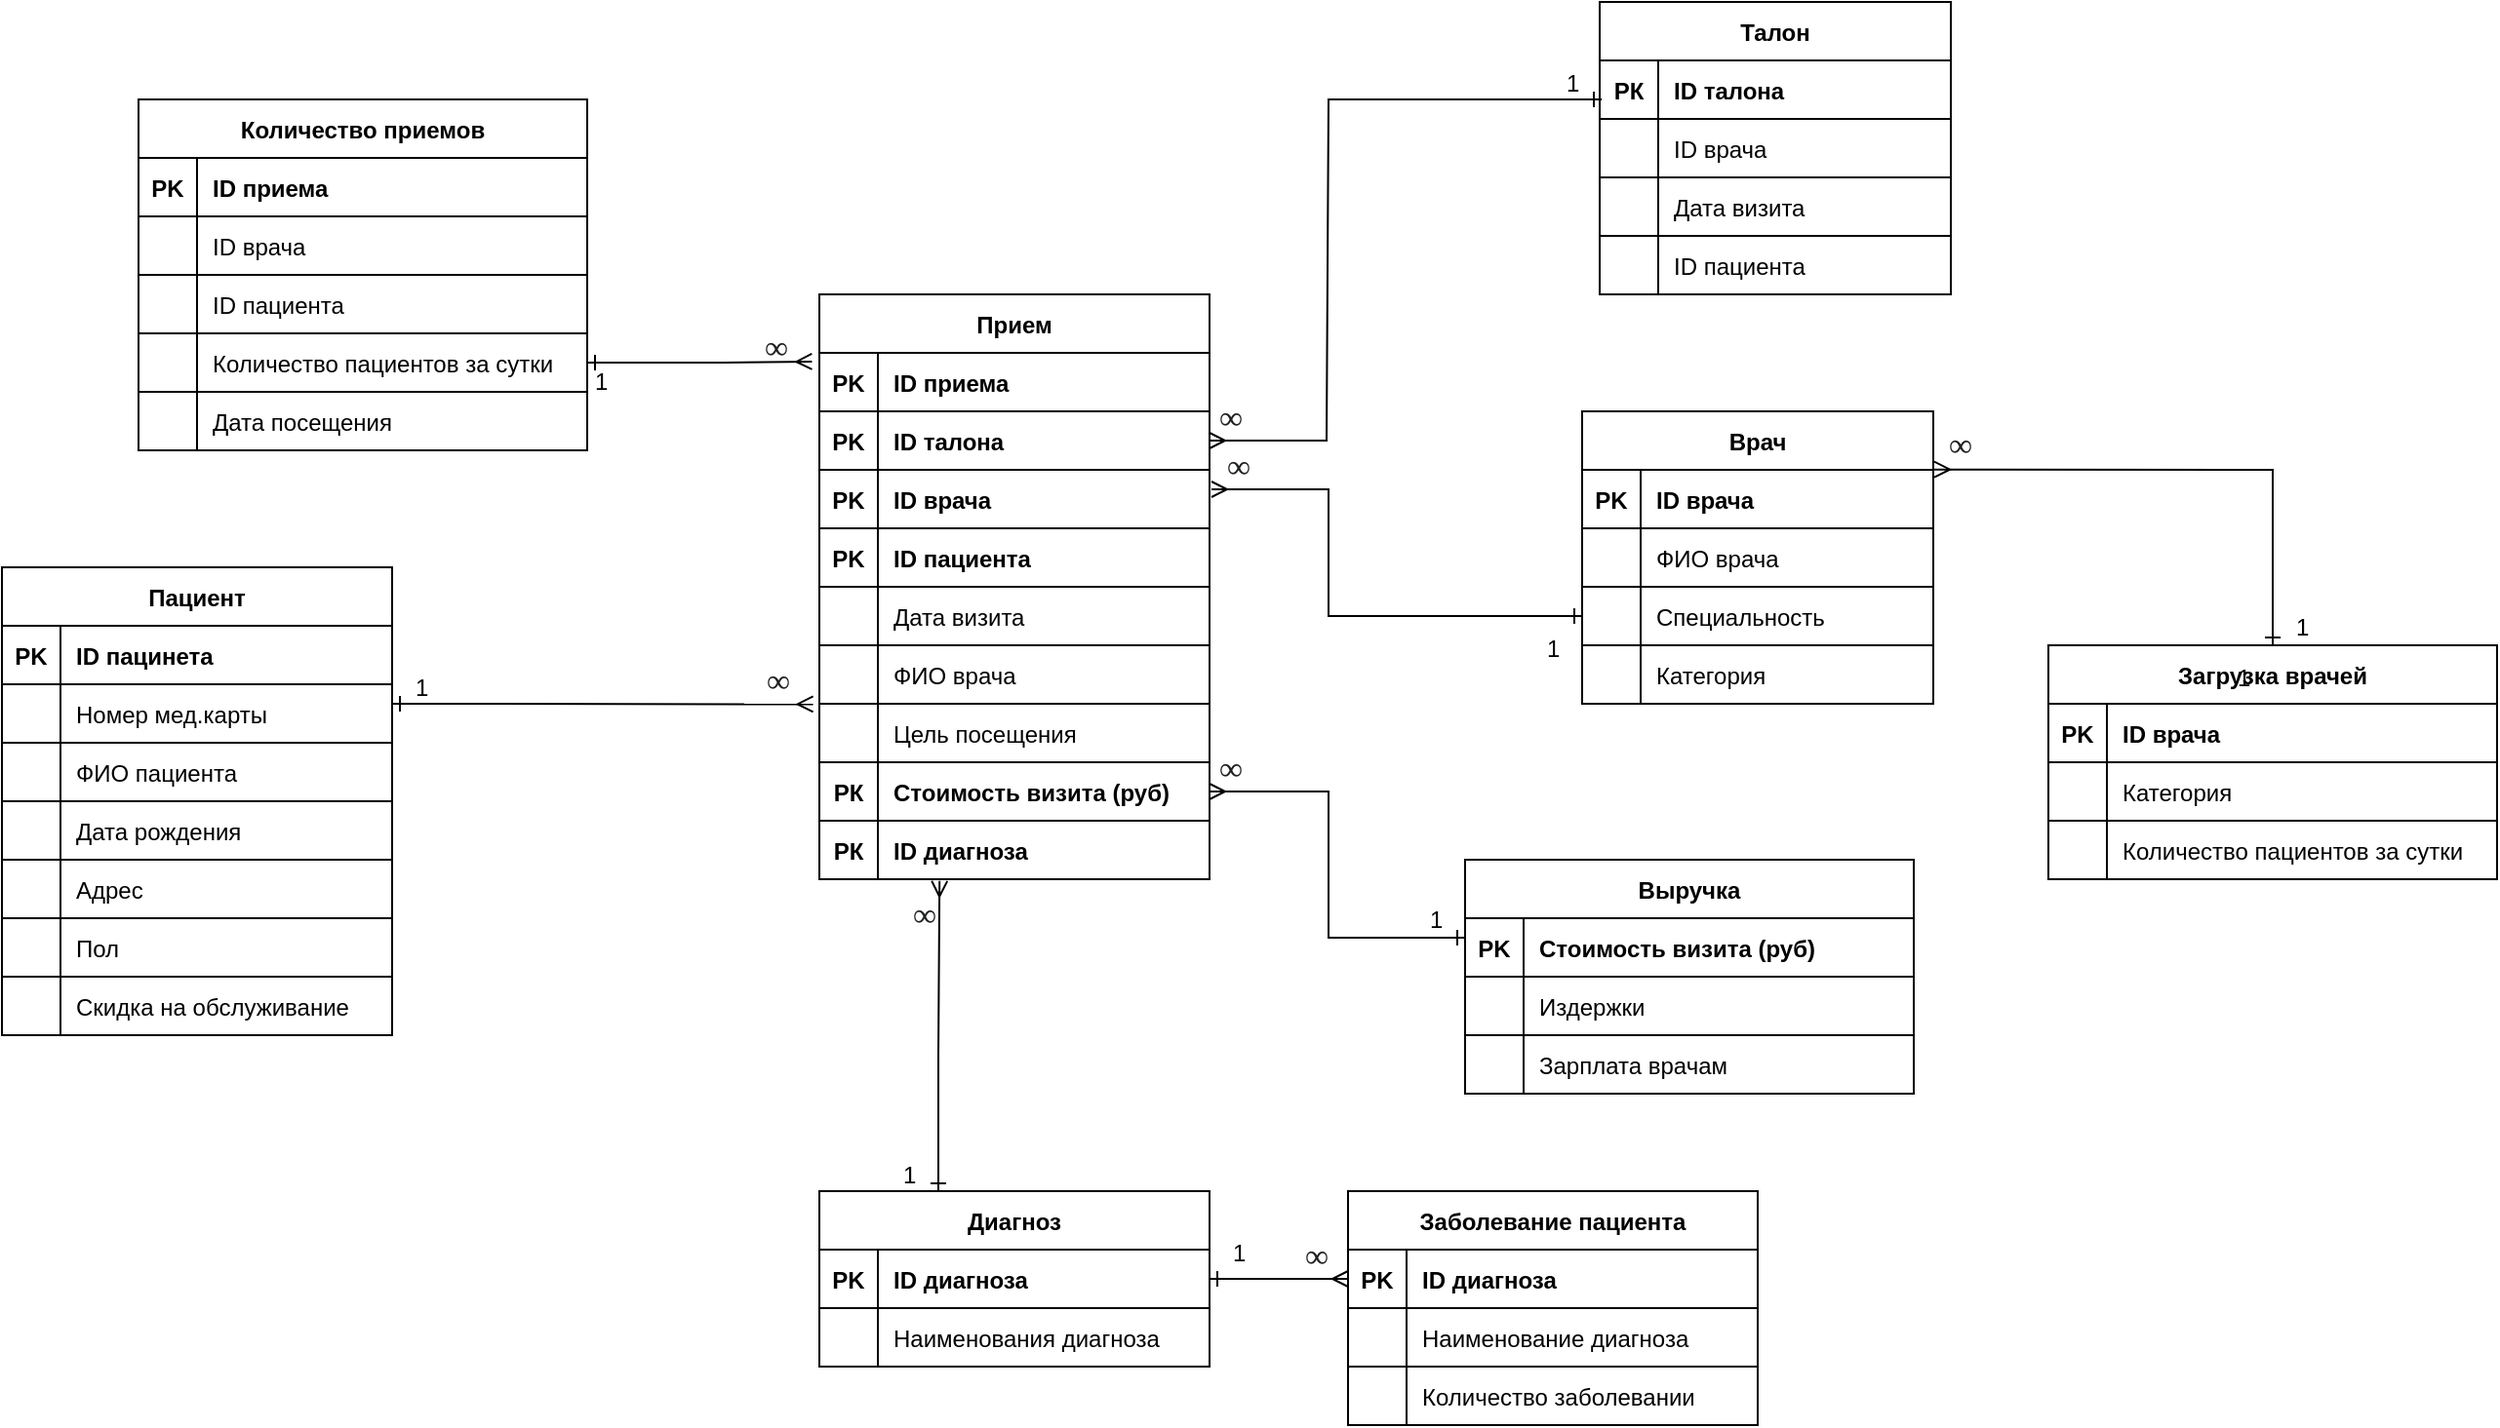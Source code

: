<mxfile version="20.5.1" type="device"><diagram id="IHsmpp2XcqFMfmCPaJqF" name="Страница 1"><mxGraphModel dx="1718" dy="986" grid="1" gridSize="10" guides="1" tooltips="1" connect="1" arrows="1" fold="1" page="1" pageScale="1" pageWidth="1169" pageHeight="827" math="0" shadow="0"><root><mxCell id="0"/><mxCell id="1" parent="0"/><mxCell id="zRGufrGwPMua38DMXuR4-31" value="Пациент" style="shape=table;startSize=30;container=1;collapsible=1;childLayout=tableLayout;fixedRows=1;rowLines=0;fontStyle=1;align=center;resizeLast=1;" parent="1" vertex="1"><mxGeometry x="120" y="330" width="200" height="240" as="geometry"/></mxCell><mxCell id="zRGufrGwPMua38DMXuR4-32" value="" style="shape=tableRow;horizontal=0;startSize=0;swimlaneHead=0;swimlaneBody=0;fillColor=none;collapsible=0;dropTarget=0;points=[[0,0.5],[1,0.5]];portConstraint=eastwest;top=0;left=0;right=0;bottom=1;" parent="zRGufrGwPMua38DMXuR4-31" vertex="1"><mxGeometry y="30" width="200" height="30" as="geometry"/></mxCell><mxCell id="zRGufrGwPMua38DMXuR4-33" value="PK" style="shape=partialRectangle;connectable=0;fillColor=none;top=0;left=0;bottom=0;right=0;fontStyle=1;overflow=hidden;" parent="zRGufrGwPMua38DMXuR4-32" vertex="1"><mxGeometry width="30" height="30" as="geometry"><mxRectangle width="30" height="30" as="alternateBounds"/></mxGeometry></mxCell><mxCell id="zRGufrGwPMua38DMXuR4-34" value="ID пацинета" style="shape=partialRectangle;connectable=0;fillColor=none;top=0;left=0;bottom=0;right=0;align=left;spacingLeft=6;fontStyle=1;overflow=hidden;" parent="zRGufrGwPMua38DMXuR4-32" vertex="1"><mxGeometry x="30" width="170" height="30" as="geometry"><mxRectangle width="170" height="30" as="alternateBounds"/></mxGeometry></mxCell><mxCell id="zRGufrGwPMua38DMXuR4-35" value="" style="shape=tableRow;horizontal=0;startSize=0;swimlaneHead=0;swimlaneBody=0;fillColor=none;collapsible=0;dropTarget=0;points=[[0,0.5],[1,0.5]];portConstraint=eastwest;top=0;left=0;right=0;bottom=1;" parent="zRGufrGwPMua38DMXuR4-31" vertex="1"><mxGeometry y="60" width="200" height="30" as="geometry"/></mxCell><mxCell id="zRGufrGwPMua38DMXuR4-36" value="" style="shape=partialRectangle;connectable=0;fillColor=none;top=0;left=0;bottom=0;right=0;fontStyle=1;overflow=hidden;" parent="zRGufrGwPMua38DMXuR4-35" vertex="1"><mxGeometry width="30" height="30" as="geometry"><mxRectangle width="30" height="30" as="alternateBounds"/></mxGeometry></mxCell><mxCell id="zRGufrGwPMua38DMXuR4-37" value="Номер мед.карты" style="shape=partialRectangle;connectable=0;fillColor=none;top=0;left=0;bottom=0;right=0;align=left;spacingLeft=6;fontStyle=0;overflow=hidden;" parent="zRGufrGwPMua38DMXuR4-35" vertex="1"><mxGeometry x="30" width="170" height="30" as="geometry"><mxRectangle width="170" height="30" as="alternateBounds"/></mxGeometry></mxCell><mxCell id="zRGufrGwPMua38DMXuR4-38" value="" style="shape=tableRow;horizontal=0;startSize=0;swimlaneHead=0;swimlaneBody=0;fillColor=none;collapsible=0;dropTarget=0;points=[[0,0.5],[1,0.5]];portConstraint=eastwest;top=0;left=0;right=0;bottom=1;" parent="zRGufrGwPMua38DMXuR4-31" vertex="1"><mxGeometry y="90" width="200" height="30" as="geometry"/></mxCell><mxCell id="zRGufrGwPMua38DMXuR4-39" value="" style="shape=partialRectangle;connectable=0;fillColor=none;top=0;left=0;bottom=0;right=0;fontStyle=1;overflow=hidden;" parent="zRGufrGwPMua38DMXuR4-38" vertex="1"><mxGeometry width="30" height="30" as="geometry"><mxRectangle width="30" height="30" as="alternateBounds"/></mxGeometry></mxCell><mxCell id="zRGufrGwPMua38DMXuR4-40" value="ФИО пациента" style="shape=partialRectangle;connectable=0;fillColor=none;top=0;left=0;bottom=0;right=0;align=left;spacingLeft=6;fontStyle=0;overflow=hidden;" parent="zRGufrGwPMua38DMXuR4-38" vertex="1"><mxGeometry x="30" width="170" height="30" as="geometry"><mxRectangle width="170" height="30" as="alternateBounds"/></mxGeometry></mxCell><mxCell id="zRGufrGwPMua38DMXuR4-41" value="" style="shape=tableRow;horizontal=0;startSize=0;swimlaneHead=0;swimlaneBody=0;fillColor=none;collapsible=0;dropTarget=0;points=[[0,0.5],[1,0.5]];portConstraint=eastwest;top=0;left=0;right=0;bottom=1;" parent="zRGufrGwPMua38DMXuR4-31" vertex="1"><mxGeometry y="120" width="200" height="30" as="geometry"/></mxCell><mxCell id="zRGufrGwPMua38DMXuR4-42" value="" style="shape=partialRectangle;connectable=0;fillColor=none;top=0;left=0;bottom=0;right=0;fontStyle=1;overflow=hidden;" parent="zRGufrGwPMua38DMXuR4-41" vertex="1"><mxGeometry width="30" height="30" as="geometry"><mxRectangle width="30" height="30" as="alternateBounds"/></mxGeometry></mxCell><mxCell id="zRGufrGwPMua38DMXuR4-43" value="Дата рождения" style="shape=partialRectangle;connectable=0;fillColor=none;top=0;left=0;bottom=0;right=0;align=left;spacingLeft=6;fontStyle=0;overflow=hidden;" parent="zRGufrGwPMua38DMXuR4-41" vertex="1"><mxGeometry x="30" width="170" height="30" as="geometry"><mxRectangle width="170" height="30" as="alternateBounds"/></mxGeometry></mxCell><mxCell id="zRGufrGwPMua38DMXuR4-44" value="" style="shape=tableRow;horizontal=0;startSize=0;swimlaneHead=0;swimlaneBody=0;fillColor=none;collapsible=0;dropTarget=0;points=[[0,0.5],[1,0.5]];portConstraint=eastwest;top=0;left=0;right=0;bottom=1;" parent="zRGufrGwPMua38DMXuR4-31" vertex="1"><mxGeometry y="150" width="200" height="30" as="geometry"/></mxCell><mxCell id="zRGufrGwPMua38DMXuR4-45" value="" style="shape=partialRectangle;connectable=0;fillColor=none;top=0;left=0;bottom=0;right=0;fontStyle=1;overflow=hidden;" parent="zRGufrGwPMua38DMXuR4-44" vertex="1"><mxGeometry width="30" height="30" as="geometry"><mxRectangle width="30" height="30" as="alternateBounds"/></mxGeometry></mxCell><mxCell id="zRGufrGwPMua38DMXuR4-46" value="Адрес" style="shape=partialRectangle;connectable=0;fillColor=none;top=0;left=0;bottom=0;right=0;align=left;spacingLeft=6;fontStyle=0;overflow=hidden;" parent="zRGufrGwPMua38DMXuR4-44" vertex="1"><mxGeometry x="30" width="170" height="30" as="geometry"><mxRectangle width="170" height="30" as="alternateBounds"/></mxGeometry></mxCell><mxCell id="zRGufrGwPMua38DMXuR4-47" value="" style="shape=tableRow;horizontal=0;startSize=0;swimlaneHead=0;swimlaneBody=0;fillColor=none;collapsible=0;dropTarget=0;points=[[0,0.5],[1,0.5]];portConstraint=eastwest;top=0;left=0;right=0;bottom=1;" parent="zRGufrGwPMua38DMXuR4-31" vertex="1"><mxGeometry y="180" width="200" height="30" as="geometry"/></mxCell><mxCell id="zRGufrGwPMua38DMXuR4-48" value="" style="shape=partialRectangle;connectable=0;fillColor=none;top=0;left=0;bottom=0;right=0;fontStyle=1;overflow=hidden;" parent="zRGufrGwPMua38DMXuR4-47" vertex="1"><mxGeometry width="30" height="30" as="geometry"><mxRectangle width="30" height="30" as="alternateBounds"/></mxGeometry></mxCell><mxCell id="zRGufrGwPMua38DMXuR4-49" value="Пол" style="shape=partialRectangle;connectable=0;fillColor=none;top=0;left=0;bottom=0;right=0;align=left;spacingLeft=6;fontStyle=0;overflow=hidden;" parent="zRGufrGwPMua38DMXuR4-47" vertex="1"><mxGeometry x="30" width="170" height="30" as="geometry"><mxRectangle width="170" height="30" as="alternateBounds"/></mxGeometry></mxCell><mxCell id="zRGufrGwPMua38DMXuR4-50" value="" style="shape=tableRow;horizontal=0;startSize=0;swimlaneHead=0;swimlaneBody=0;fillColor=none;collapsible=0;dropTarget=0;points=[[0,0.5],[1,0.5]];portConstraint=eastwest;top=0;left=0;right=0;bottom=1;" parent="zRGufrGwPMua38DMXuR4-31" vertex="1"><mxGeometry y="210" width="200" height="30" as="geometry"/></mxCell><mxCell id="zRGufrGwPMua38DMXuR4-51" value="" style="shape=partialRectangle;connectable=0;fillColor=none;top=0;left=0;bottom=0;right=0;fontStyle=1;overflow=hidden;" parent="zRGufrGwPMua38DMXuR4-50" vertex="1"><mxGeometry width="30" height="30" as="geometry"><mxRectangle width="30" height="30" as="alternateBounds"/></mxGeometry></mxCell><mxCell id="zRGufrGwPMua38DMXuR4-52" value="Скидка на обслуживание" style="shape=partialRectangle;connectable=0;fillColor=none;top=0;left=0;bottom=0;right=0;align=left;spacingLeft=6;fontStyle=0;overflow=hidden;" parent="zRGufrGwPMua38DMXuR4-50" vertex="1"><mxGeometry x="30" width="170" height="30" as="geometry"><mxRectangle width="170" height="30" as="alternateBounds"/></mxGeometry></mxCell><mxCell id="zRGufrGwPMua38DMXuR4-53" value="Прием" style="shape=table;startSize=30;container=1;collapsible=1;childLayout=tableLayout;fixedRows=1;rowLines=0;fontStyle=1;align=center;resizeLast=1;" parent="1" vertex="1"><mxGeometry x="539" y="190" width="200" height="300" as="geometry"><mxRectangle x="1080" y="320" width="80" height="30" as="alternateBounds"/></mxGeometry></mxCell><mxCell id="zRGufrGwPMua38DMXuR4-54" value="" style="shape=tableRow;horizontal=0;startSize=0;swimlaneHead=0;swimlaneBody=0;fillColor=none;collapsible=0;dropTarget=0;points=[[0,0.5],[1,0.5]];portConstraint=eastwest;top=0;left=0;right=0;bottom=1;fontStyle=1" parent="zRGufrGwPMua38DMXuR4-53" vertex="1"><mxGeometry y="30" width="200" height="30" as="geometry"/></mxCell><mxCell id="zRGufrGwPMua38DMXuR4-55" value="PK" style="shape=partialRectangle;connectable=0;fillColor=none;top=0;left=0;bottom=0;right=0;fontStyle=1;overflow=hidden;" parent="zRGufrGwPMua38DMXuR4-54" vertex="1"><mxGeometry width="30" height="30" as="geometry"><mxRectangle width="30" height="30" as="alternateBounds"/></mxGeometry></mxCell><mxCell id="zRGufrGwPMua38DMXuR4-56" value="ID приема" style="shape=partialRectangle;connectable=0;fillColor=none;top=0;left=0;bottom=0;right=0;align=left;spacingLeft=6;fontStyle=1;overflow=hidden;" parent="zRGufrGwPMua38DMXuR4-54" vertex="1"><mxGeometry x="30" width="170" height="30" as="geometry"><mxRectangle width="170" height="30" as="alternateBounds"/></mxGeometry></mxCell><mxCell id="zRGufrGwPMua38DMXuR4-57" value="" style="shape=tableRow;horizontal=0;startSize=0;swimlaneHead=0;swimlaneBody=0;fillColor=none;collapsible=0;dropTarget=0;points=[[0,0.5],[1,0.5]];portConstraint=eastwest;top=0;left=0;right=0;bottom=1;" parent="zRGufrGwPMua38DMXuR4-53" vertex="1"><mxGeometry y="60" width="200" height="30" as="geometry"/></mxCell><mxCell id="zRGufrGwPMua38DMXuR4-58" value="PK" style="shape=partialRectangle;connectable=0;fillColor=none;top=0;left=0;bottom=0;right=0;fontStyle=1;overflow=hidden;" parent="zRGufrGwPMua38DMXuR4-57" vertex="1"><mxGeometry width="30" height="30" as="geometry"><mxRectangle width="30" height="30" as="alternateBounds"/></mxGeometry></mxCell><mxCell id="zRGufrGwPMua38DMXuR4-59" value="ID талона" style="shape=partialRectangle;connectable=0;fillColor=none;top=0;left=0;bottom=0;right=0;align=left;spacingLeft=6;fontStyle=1;overflow=hidden;" parent="zRGufrGwPMua38DMXuR4-57" vertex="1"><mxGeometry x="30" width="170" height="30" as="geometry"><mxRectangle width="170" height="30" as="alternateBounds"/></mxGeometry></mxCell><mxCell id="zRGufrGwPMua38DMXuR4-63" value="" style="shape=tableRow;horizontal=0;startSize=0;swimlaneHead=0;swimlaneBody=0;fillColor=none;collapsible=0;dropTarget=0;points=[[0,0.5],[1,0.5]];portConstraint=eastwest;top=0;left=0;right=0;bottom=1;" parent="zRGufrGwPMua38DMXuR4-53" vertex="1"><mxGeometry y="90" width="200" height="30" as="geometry"/></mxCell><mxCell id="zRGufrGwPMua38DMXuR4-64" value="PK" style="shape=partialRectangle;connectable=0;fillColor=none;top=0;left=0;bottom=0;right=0;fontStyle=1;overflow=hidden;" parent="zRGufrGwPMua38DMXuR4-63" vertex="1"><mxGeometry width="30" height="30" as="geometry"><mxRectangle width="30" height="30" as="alternateBounds"/></mxGeometry></mxCell><mxCell id="zRGufrGwPMua38DMXuR4-65" value="ID врача" style="shape=partialRectangle;connectable=0;fillColor=none;top=0;left=0;bottom=0;right=0;align=left;spacingLeft=6;fontStyle=1;overflow=hidden;" parent="zRGufrGwPMua38DMXuR4-63" vertex="1"><mxGeometry x="30" width="170" height="30" as="geometry"><mxRectangle width="170" height="30" as="alternateBounds"/></mxGeometry></mxCell><mxCell id="zRGufrGwPMua38DMXuR4-60" value="" style="shape=tableRow;horizontal=0;startSize=0;swimlaneHead=0;swimlaneBody=0;fillColor=none;collapsible=0;dropTarget=0;points=[[0,0.5],[1,0.5]];portConstraint=eastwest;top=0;left=0;right=0;bottom=1;" parent="zRGufrGwPMua38DMXuR4-53" vertex="1"><mxGeometry y="120" width="200" height="30" as="geometry"/></mxCell><mxCell id="zRGufrGwPMua38DMXuR4-61" value="PK" style="shape=partialRectangle;connectable=0;fillColor=none;top=0;left=0;bottom=0;right=0;fontStyle=1;overflow=hidden;" parent="zRGufrGwPMua38DMXuR4-60" vertex="1"><mxGeometry width="30" height="30" as="geometry"><mxRectangle width="30" height="30" as="alternateBounds"/></mxGeometry></mxCell><mxCell id="zRGufrGwPMua38DMXuR4-62" value="ID пациента" style="shape=partialRectangle;connectable=0;fillColor=none;top=0;left=0;bottom=0;right=0;align=left;spacingLeft=6;fontStyle=1;overflow=hidden;" parent="zRGufrGwPMua38DMXuR4-60" vertex="1"><mxGeometry x="30" width="170" height="30" as="geometry"><mxRectangle width="170" height="30" as="alternateBounds"/></mxGeometry></mxCell><mxCell id="zRGufrGwPMua38DMXuR4-66" value="" style="shape=tableRow;horizontal=0;startSize=0;swimlaneHead=0;swimlaneBody=0;fillColor=none;collapsible=0;dropTarget=0;points=[[0,0.5],[1,0.5]];portConstraint=eastwest;top=0;left=0;right=0;bottom=1;" parent="zRGufrGwPMua38DMXuR4-53" vertex="1"><mxGeometry y="150" width="200" height="30" as="geometry"/></mxCell><mxCell id="zRGufrGwPMua38DMXuR4-67" value="" style="shape=partialRectangle;connectable=0;fillColor=none;top=0;left=0;bottom=0;right=0;fontStyle=1;overflow=hidden;" parent="zRGufrGwPMua38DMXuR4-66" vertex="1"><mxGeometry width="30" height="30" as="geometry"><mxRectangle width="30" height="30" as="alternateBounds"/></mxGeometry></mxCell><mxCell id="zRGufrGwPMua38DMXuR4-68" value="Дата визита" style="shape=partialRectangle;connectable=0;fillColor=none;top=0;left=0;bottom=0;right=0;align=left;spacingLeft=6;fontStyle=0;overflow=hidden;" parent="zRGufrGwPMua38DMXuR4-66" vertex="1"><mxGeometry x="30" width="170" height="30" as="geometry"><mxRectangle width="170" height="30" as="alternateBounds"/></mxGeometry></mxCell><mxCell id="zRGufrGwPMua38DMXuR4-75" value="" style="shape=tableRow;horizontal=0;startSize=0;swimlaneHead=0;swimlaneBody=0;fillColor=none;collapsible=0;dropTarget=0;points=[[0,0.5],[1,0.5]];portConstraint=eastwest;top=0;left=0;right=0;bottom=1;" parent="zRGufrGwPMua38DMXuR4-53" vertex="1"><mxGeometry y="180" width="200" height="30" as="geometry"/></mxCell><mxCell id="zRGufrGwPMua38DMXuR4-76" value="" style="shape=partialRectangle;connectable=0;fillColor=none;top=0;left=0;bottom=0;right=0;fontStyle=1;overflow=hidden;" parent="zRGufrGwPMua38DMXuR4-75" vertex="1"><mxGeometry width="30" height="30" as="geometry"><mxRectangle width="30" height="30" as="alternateBounds"/></mxGeometry></mxCell><mxCell id="zRGufrGwPMua38DMXuR4-77" value="ФИО врача" style="shape=partialRectangle;connectable=0;fillColor=none;top=0;left=0;bottom=0;right=0;align=left;spacingLeft=6;fontStyle=0;overflow=hidden;" parent="zRGufrGwPMua38DMXuR4-75" vertex="1"><mxGeometry x="30" width="170" height="30" as="geometry"><mxRectangle width="170" height="30" as="alternateBounds"/></mxGeometry></mxCell><mxCell id="zRGufrGwPMua38DMXuR4-69" value="" style="shape=tableRow;horizontal=0;startSize=0;swimlaneHead=0;swimlaneBody=0;fillColor=none;collapsible=0;dropTarget=0;points=[[0,0.5],[1,0.5]];portConstraint=eastwest;top=0;left=0;right=0;bottom=1;" parent="zRGufrGwPMua38DMXuR4-53" vertex="1"><mxGeometry y="210" width="200" height="30" as="geometry"/></mxCell><mxCell id="zRGufrGwPMua38DMXuR4-70" value="" style="shape=partialRectangle;connectable=0;fillColor=none;top=0;left=0;bottom=0;right=0;fontStyle=1;overflow=hidden;" parent="zRGufrGwPMua38DMXuR4-69" vertex="1"><mxGeometry width="30" height="30" as="geometry"><mxRectangle width="30" height="30" as="alternateBounds"/></mxGeometry></mxCell><mxCell id="zRGufrGwPMua38DMXuR4-71" value="Цель посещения" style="shape=partialRectangle;connectable=0;fillColor=none;top=0;left=0;bottom=0;right=0;align=left;spacingLeft=6;fontStyle=0;overflow=hidden;" parent="zRGufrGwPMua38DMXuR4-69" vertex="1"><mxGeometry x="30" width="170" height="30" as="geometry"><mxRectangle width="170" height="30" as="alternateBounds"/></mxGeometry></mxCell><mxCell id="zRGufrGwPMua38DMXuR4-72" value="" style="shape=tableRow;horizontal=0;startSize=0;swimlaneHead=0;swimlaneBody=0;fillColor=none;collapsible=0;dropTarget=0;points=[[0,0.5],[1,0.5]];portConstraint=eastwest;top=0;left=0;right=0;bottom=1;" parent="zRGufrGwPMua38DMXuR4-53" vertex="1"><mxGeometry y="240" width="200" height="30" as="geometry"/></mxCell><mxCell id="zRGufrGwPMua38DMXuR4-73" value="РК" style="shape=partialRectangle;connectable=0;fillColor=none;top=0;left=0;bottom=0;right=0;fontStyle=1;overflow=hidden;" parent="zRGufrGwPMua38DMXuR4-72" vertex="1"><mxGeometry width="30" height="30" as="geometry"><mxRectangle width="30" height="30" as="alternateBounds"/></mxGeometry></mxCell><mxCell id="zRGufrGwPMua38DMXuR4-74" value="Стоимость визита (руб)" style="shape=partialRectangle;connectable=0;fillColor=none;top=0;left=0;bottom=0;right=0;align=left;spacingLeft=6;fontStyle=1;overflow=hidden;" parent="zRGufrGwPMua38DMXuR4-72" vertex="1"><mxGeometry x="30" width="170" height="30" as="geometry"><mxRectangle width="170" height="30" as="alternateBounds"/></mxGeometry></mxCell><mxCell id="zRGufrGwPMua38DMXuR4-78" value="" style="shape=tableRow;horizontal=0;startSize=0;swimlaneHead=0;swimlaneBody=0;fillColor=none;collapsible=0;dropTarget=0;points=[[0,0.5],[1,0.5]];portConstraint=eastwest;top=0;left=0;right=0;bottom=1;" parent="zRGufrGwPMua38DMXuR4-53" vertex="1"><mxGeometry y="270" width="200" height="30" as="geometry"/></mxCell><mxCell id="zRGufrGwPMua38DMXuR4-79" value="РК" style="shape=partialRectangle;connectable=0;fillColor=none;top=0;left=0;bottom=0;right=0;fontStyle=1;overflow=hidden;" parent="zRGufrGwPMua38DMXuR4-78" vertex="1"><mxGeometry width="30" height="30" as="geometry"><mxRectangle width="30" height="30" as="alternateBounds"/></mxGeometry></mxCell><mxCell id="zRGufrGwPMua38DMXuR4-80" value="ID диагноза" style="shape=partialRectangle;connectable=0;fillColor=none;top=0;left=0;bottom=0;right=0;align=left;spacingLeft=6;fontStyle=1;overflow=hidden;" parent="zRGufrGwPMua38DMXuR4-78" vertex="1"><mxGeometry x="30" width="170" height="30" as="geometry"><mxRectangle width="170" height="30" as="alternateBounds"/></mxGeometry></mxCell><mxCell id="zRGufrGwPMua38DMXuR4-81" value="Диагноз" style="shape=table;startSize=30;container=1;collapsible=1;childLayout=tableLayout;fixedRows=1;rowLines=0;fontStyle=1;align=center;resizeLast=1;" parent="1" vertex="1"><mxGeometry x="539" y="650" width="200" height="90" as="geometry"/></mxCell><mxCell id="zRGufrGwPMua38DMXuR4-82" value="" style="shape=tableRow;horizontal=0;startSize=0;swimlaneHead=0;swimlaneBody=0;fillColor=none;collapsible=0;dropTarget=0;points=[[0,0.5],[1,0.5]];portConstraint=eastwest;top=0;left=0;right=0;bottom=1;" parent="zRGufrGwPMua38DMXuR4-81" vertex="1"><mxGeometry y="30" width="200" height="30" as="geometry"/></mxCell><mxCell id="zRGufrGwPMua38DMXuR4-83" value="PK" style="shape=partialRectangle;connectable=0;fillColor=none;top=0;left=0;bottom=0;right=0;fontStyle=1;overflow=hidden;" parent="zRGufrGwPMua38DMXuR4-82" vertex="1"><mxGeometry width="30" height="30" as="geometry"><mxRectangle width="30" height="30" as="alternateBounds"/></mxGeometry></mxCell><mxCell id="zRGufrGwPMua38DMXuR4-84" value="ID диагноза" style="shape=partialRectangle;connectable=0;fillColor=none;top=0;left=0;bottom=0;right=0;align=left;spacingLeft=6;fontStyle=1;overflow=hidden;" parent="zRGufrGwPMua38DMXuR4-82" vertex="1"><mxGeometry x="30" width="170" height="30" as="geometry"><mxRectangle width="170" height="30" as="alternateBounds"/></mxGeometry></mxCell><mxCell id="zRGufrGwPMua38DMXuR4-85" value="" style="shape=tableRow;horizontal=0;startSize=0;swimlaneHead=0;swimlaneBody=0;fillColor=none;collapsible=0;dropTarget=0;points=[[0,0.5],[1,0.5]];portConstraint=eastwest;top=0;left=0;right=0;bottom=1;" parent="zRGufrGwPMua38DMXuR4-81" vertex="1"><mxGeometry y="60" width="200" height="30" as="geometry"/></mxCell><mxCell id="zRGufrGwPMua38DMXuR4-86" value="" style="shape=partialRectangle;connectable=0;fillColor=none;top=0;left=0;bottom=0;right=0;fontStyle=1;overflow=hidden;" parent="zRGufrGwPMua38DMXuR4-85" vertex="1"><mxGeometry width="30" height="30" as="geometry"><mxRectangle width="30" height="30" as="alternateBounds"/></mxGeometry></mxCell><mxCell id="zRGufrGwPMua38DMXuR4-87" value="Наименования диагноза" style="shape=partialRectangle;connectable=0;fillColor=none;top=0;left=0;bottom=0;right=0;align=left;spacingLeft=6;fontStyle=0;overflow=hidden;" parent="zRGufrGwPMua38DMXuR4-85" vertex="1"><mxGeometry x="30" width="170" height="30" as="geometry"><mxRectangle width="170" height="30" as="alternateBounds"/></mxGeometry></mxCell><mxCell id="zRGufrGwPMua38DMXuR4-91" value="" style="endArrow=ERmany;html=1;rounded=0;startArrow=ERone;startFill=0;endFill=0;entryX=-0.016;entryY=0.008;entryDx=0;entryDy=0;entryPerimeter=0;" parent="1" target="zRGufrGwPMua38DMXuR4-69" edge="1"><mxGeometry relative="1" as="geometry"><mxPoint x="320" y="400" as="sourcePoint"/><mxPoint x="320" y="400" as="targetPoint"/><Array as="points"/></mxGeometry></mxCell><mxCell id="zRGufrGwPMua38DMXuR4-92" value="1" style="resizable=0;html=1;align=left;verticalAlign=bottom;" parent="zRGufrGwPMua38DMXuR4-91" connectable="0" vertex="1"><mxGeometry x="-1" relative="1" as="geometry"><mxPoint x="10" as="offset"/></mxGeometry></mxCell><mxCell id="zRGufrGwPMua38DMXuR4-93" value="&lt;span style=&quot;color: rgb(32, 33, 34); font-family: times, serif, &amp;quot;palatino linotype&amp;quot;, &amp;quot;new athena unicode&amp;quot;, athena, gentium, code2000; font-size: 16.8px; text-align: start;&quot;&gt;∞&lt;/span&gt;" style="resizable=0;html=1;align=right;verticalAlign=bottom;" parent="zRGufrGwPMua38DMXuR4-91" connectable="0" vertex="1"><mxGeometry x="1" relative="1" as="geometry"><mxPoint x="-11" as="offset"/></mxGeometry></mxCell><mxCell id="zRGufrGwPMua38DMXuR4-94" value="" style="endArrow=ERmany;html=1;rounded=0;startArrow=ERone;startFill=0;endFill=0;entryX=0.308;entryY=1.03;entryDx=0;entryDy=0;entryPerimeter=0;" parent="1" target="zRGufrGwPMua38DMXuR4-78" edge="1"><mxGeometry relative="1" as="geometry"><mxPoint x="600" y="650" as="sourcePoint"/><mxPoint x="539" y="490" as="targetPoint"/><Array as="points"><mxPoint x="600" y="580"/></Array></mxGeometry></mxCell><mxCell id="zRGufrGwPMua38DMXuR4-95" value="1" style="resizable=0;html=1;align=left;verticalAlign=bottom;" parent="zRGufrGwPMua38DMXuR4-94" connectable="0" vertex="1"><mxGeometry x="-1" relative="1" as="geometry"><mxPoint x="-20" as="offset"/></mxGeometry></mxCell><mxCell id="zRGufrGwPMua38DMXuR4-96" value="&lt;span style=&quot;color: rgb(32, 33, 34); font-family: times, serif, &amp;quot;palatino linotype&amp;quot;, &amp;quot;new athena unicode&amp;quot;, athena, gentium, code2000; font-size: 16.8px; text-align: start;&quot;&gt;∞&lt;/span&gt;" style="resizable=0;html=1;align=right;verticalAlign=bottom;" parent="zRGufrGwPMua38DMXuR4-94" connectable="0" vertex="1"><mxGeometry x="1" relative="1" as="geometry"><mxPoint x="-1" y="29" as="offset"/></mxGeometry></mxCell><mxCell id="zRGufrGwPMua38DMXuR4-97" value="Талон" style="shape=table;startSize=30;container=1;collapsible=1;childLayout=tableLayout;fixedRows=1;rowLines=0;fontStyle=1;align=center;resizeLast=1;" parent="1" vertex="1"><mxGeometry x="939" y="40" width="180" height="150" as="geometry"><mxRectangle x="1410" y="350" width="80" height="30" as="alternateBounds"/></mxGeometry></mxCell><mxCell id="zRGufrGwPMua38DMXuR4-98" value="" style="shape=tableRow;horizontal=0;startSize=0;swimlaneHead=0;swimlaneBody=0;fillColor=none;collapsible=0;dropTarget=0;points=[[0,0.5],[1,0.5]];portConstraint=eastwest;top=0;left=0;right=0;bottom=1;" parent="zRGufrGwPMua38DMXuR4-97" vertex="1"><mxGeometry y="30" width="180" height="30" as="geometry"/></mxCell><mxCell id="zRGufrGwPMua38DMXuR4-99" value="РК" style="shape=partialRectangle;connectable=0;fillColor=none;top=0;left=0;bottom=0;right=0;fontStyle=1;overflow=hidden;" parent="zRGufrGwPMua38DMXuR4-98" vertex="1"><mxGeometry width="30" height="30" as="geometry"><mxRectangle width="30" height="30" as="alternateBounds"/></mxGeometry></mxCell><mxCell id="zRGufrGwPMua38DMXuR4-100" value="ID талона" style="shape=partialRectangle;connectable=0;fillColor=none;top=0;left=0;bottom=0;right=0;align=left;spacingLeft=6;fontStyle=1;overflow=hidden;" parent="zRGufrGwPMua38DMXuR4-98" vertex="1"><mxGeometry x="30" width="150" height="30" as="geometry"><mxRectangle width="150" height="30" as="alternateBounds"/></mxGeometry></mxCell><mxCell id="zRGufrGwPMua38DMXuR4-104" value="" style="shape=tableRow;horizontal=0;startSize=0;swimlaneHead=0;swimlaneBody=0;fillColor=none;collapsible=0;dropTarget=0;points=[[0,0.5],[1,0.5]];portConstraint=eastwest;top=0;left=0;right=0;bottom=1;" parent="zRGufrGwPMua38DMXuR4-97" vertex="1"><mxGeometry y="60" width="180" height="30" as="geometry"/></mxCell><mxCell id="zRGufrGwPMua38DMXuR4-105" value="" style="shape=partialRectangle;connectable=0;fillColor=none;top=0;left=0;bottom=0;right=0;fontStyle=1;overflow=hidden;" parent="zRGufrGwPMua38DMXuR4-104" vertex="1"><mxGeometry width="30" height="30" as="geometry"><mxRectangle width="30" height="30" as="alternateBounds"/></mxGeometry></mxCell><mxCell id="zRGufrGwPMua38DMXuR4-106" value="ID врача" style="shape=partialRectangle;connectable=0;fillColor=none;top=0;left=0;bottom=0;right=0;align=left;spacingLeft=6;fontStyle=0;overflow=hidden;" parent="zRGufrGwPMua38DMXuR4-104" vertex="1"><mxGeometry x="30" width="150" height="30" as="geometry"><mxRectangle width="150" height="30" as="alternateBounds"/></mxGeometry></mxCell><mxCell id="zRGufrGwPMua38DMXuR4-101" value="" style="shape=tableRow;horizontal=0;startSize=0;swimlaneHead=0;swimlaneBody=0;fillColor=none;collapsible=0;dropTarget=0;points=[[0,0.5],[1,0.5]];portConstraint=eastwest;top=0;left=0;right=0;bottom=1;" parent="zRGufrGwPMua38DMXuR4-97" vertex="1"><mxGeometry y="90" width="180" height="30" as="geometry"/></mxCell><mxCell id="zRGufrGwPMua38DMXuR4-102" value="" style="shape=partialRectangle;connectable=0;fillColor=none;top=0;left=0;bottom=0;right=0;fontStyle=1;overflow=hidden;" parent="zRGufrGwPMua38DMXuR4-101" vertex="1"><mxGeometry width="30" height="30" as="geometry"><mxRectangle width="30" height="30" as="alternateBounds"/></mxGeometry></mxCell><mxCell id="zRGufrGwPMua38DMXuR4-103" value="Дата визита" style="shape=partialRectangle;connectable=0;fillColor=none;top=0;left=0;bottom=0;right=0;align=left;spacingLeft=6;fontStyle=0;overflow=hidden;" parent="zRGufrGwPMua38DMXuR4-101" vertex="1"><mxGeometry x="30" width="150" height="30" as="geometry"><mxRectangle width="150" height="30" as="alternateBounds"/></mxGeometry></mxCell><mxCell id="zRGufrGwPMua38DMXuR4-107" value="" style="shape=tableRow;horizontal=0;startSize=0;swimlaneHead=0;swimlaneBody=0;fillColor=none;collapsible=0;dropTarget=0;points=[[0,0.5],[1,0.5]];portConstraint=eastwest;top=0;left=0;right=0;bottom=1;" parent="zRGufrGwPMua38DMXuR4-97" vertex="1"><mxGeometry y="120" width="180" height="30" as="geometry"/></mxCell><mxCell id="zRGufrGwPMua38DMXuR4-108" value="" style="shape=partialRectangle;connectable=0;fillColor=none;top=0;left=0;bottom=0;right=0;fontStyle=1;overflow=hidden;" parent="zRGufrGwPMua38DMXuR4-107" vertex="1"><mxGeometry width="30" height="30" as="geometry"><mxRectangle width="30" height="30" as="alternateBounds"/></mxGeometry></mxCell><mxCell id="zRGufrGwPMua38DMXuR4-109" value="ID пациента" style="shape=partialRectangle;connectable=0;fillColor=none;top=0;left=0;bottom=0;right=0;align=left;spacingLeft=6;fontStyle=0;overflow=hidden;" parent="zRGufrGwPMua38DMXuR4-107" vertex="1"><mxGeometry x="30" width="150" height="30" as="geometry"><mxRectangle width="150" height="30" as="alternateBounds"/></mxGeometry></mxCell><mxCell id="zRGufrGwPMua38DMXuR4-110" value="" style="endArrow=ERmany;html=1;rounded=0;startArrow=ERone;startFill=0;endFill=0;entryX=1;entryY=0.5;entryDx=0;entryDy=0;" parent="1" target="zRGufrGwPMua38DMXuR4-57" edge="1"><mxGeometry relative="1" as="geometry"><mxPoint x="940" y="90" as="sourcePoint"/><mxPoint x="190.62" y="216.2" as="targetPoint"/><Array as="points"><mxPoint x="800" y="90"/><mxPoint x="799" y="265"/></Array></mxGeometry></mxCell><mxCell id="zRGufrGwPMua38DMXuR4-111" value="1" style="resizable=0;html=1;align=left;verticalAlign=bottom;" parent="zRGufrGwPMua38DMXuR4-110" connectable="0" vertex="1"><mxGeometry x="-1" relative="1" as="geometry"><mxPoint x="-20" as="offset"/></mxGeometry></mxCell><mxCell id="zRGufrGwPMua38DMXuR4-112" value="&lt;span style=&quot;color: rgb(32, 33, 34); font-family: times, serif, &amp;quot;palatino linotype&amp;quot;, &amp;quot;new athena unicode&amp;quot;, athena, gentium, code2000; font-size: 16.8px; text-align: start;&quot;&gt;∞&lt;/span&gt;" style="resizable=0;html=1;align=right;verticalAlign=bottom;" parent="zRGufrGwPMua38DMXuR4-110" connectable="0" vertex="1"><mxGeometry x="1" relative="1" as="geometry"><mxPoint x="17" as="offset"/></mxGeometry></mxCell><mxCell id="zRGufrGwPMua38DMXuR4-113" value="Заболевание пациента" style="shape=table;startSize=30;container=1;collapsible=1;childLayout=tableLayout;fixedRows=1;rowLines=0;fontStyle=1;align=center;resizeLast=1;" parent="1" vertex="1"><mxGeometry x="810" y="650" width="210" height="120" as="geometry"><mxRectangle x="1440" y="720" width="190" height="30" as="alternateBounds"/></mxGeometry></mxCell><mxCell id="zRGufrGwPMua38DMXuR4-117" value="" style="shape=tableRow;horizontal=0;startSize=0;swimlaneHead=0;swimlaneBody=0;fillColor=none;collapsible=0;dropTarget=0;points=[[0,0.5],[1,0.5]];portConstraint=eastwest;top=0;left=0;right=0;bottom=1;" parent="zRGufrGwPMua38DMXuR4-113" vertex="1"><mxGeometry y="30" width="210" height="30" as="geometry"/></mxCell><mxCell id="zRGufrGwPMua38DMXuR4-118" value="PK" style="shape=partialRectangle;connectable=0;fillColor=none;top=0;left=0;bottom=0;right=0;fontStyle=1;overflow=hidden;" parent="zRGufrGwPMua38DMXuR4-117" vertex="1"><mxGeometry width="30" height="30" as="geometry"><mxRectangle width="30" height="30" as="alternateBounds"/></mxGeometry></mxCell><mxCell id="zRGufrGwPMua38DMXuR4-119" value="ID диагноза" style="shape=partialRectangle;connectable=0;fillColor=none;top=0;left=0;bottom=0;right=0;align=left;spacingLeft=6;fontStyle=1;overflow=hidden;" parent="zRGufrGwPMua38DMXuR4-117" vertex="1"><mxGeometry x="30" width="180" height="30" as="geometry"><mxRectangle width="180" height="30" as="alternateBounds"/></mxGeometry></mxCell><mxCell id="zRGufrGwPMua38DMXuR4-120" value="" style="shape=tableRow;horizontal=0;startSize=0;swimlaneHead=0;swimlaneBody=0;fillColor=none;collapsible=0;dropTarget=0;points=[[0,0.5],[1,0.5]];portConstraint=eastwest;top=0;left=0;right=0;bottom=1;" parent="zRGufrGwPMua38DMXuR4-113" vertex="1"><mxGeometry y="60" width="210" height="30" as="geometry"/></mxCell><mxCell id="zRGufrGwPMua38DMXuR4-121" value="" style="shape=partialRectangle;connectable=0;fillColor=none;top=0;left=0;bottom=0;right=0;fontStyle=1;overflow=hidden;" parent="zRGufrGwPMua38DMXuR4-120" vertex="1"><mxGeometry width="30" height="30" as="geometry"><mxRectangle width="30" height="30" as="alternateBounds"/></mxGeometry></mxCell><mxCell id="zRGufrGwPMua38DMXuR4-122" value="Наименование диагноза" style="shape=partialRectangle;connectable=0;fillColor=none;top=0;left=0;bottom=0;right=0;align=left;spacingLeft=6;fontStyle=0;overflow=hidden;" parent="zRGufrGwPMua38DMXuR4-120" vertex="1"><mxGeometry x="30" width="180" height="30" as="geometry"><mxRectangle width="180" height="30" as="alternateBounds"/></mxGeometry></mxCell><mxCell id="zRGufrGwPMua38DMXuR4-123" value="" style="shape=tableRow;horizontal=0;startSize=0;swimlaneHead=0;swimlaneBody=0;fillColor=none;collapsible=0;dropTarget=0;points=[[0,0.5],[1,0.5]];portConstraint=eastwest;top=0;left=0;right=0;bottom=1;" parent="zRGufrGwPMua38DMXuR4-113" vertex="1"><mxGeometry y="90" width="210" height="30" as="geometry"/></mxCell><mxCell id="zRGufrGwPMua38DMXuR4-124" value="" style="shape=partialRectangle;connectable=0;fillColor=none;top=0;left=0;bottom=0;right=0;fontStyle=1;overflow=hidden;" parent="zRGufrGwPMua38DMXuR4-123" vertex="1"><mxGeometry width="30" height="30" as="geometry"><mxRectangle width="30" height="30" as="alternateBounds"/></mxGeometry></mxCell><mxCell id="zRGufrGwPMua38DMXuR4-125" value="Количество заболевании" style="shape=partialRectangle;connectable=0;fillColor=none;top=0;left=0;bottom=0;right=0;align=left;spacingLeft=6;fontStyle=0;overflow=hidden;" parent="zRGufrGwPMua38DMXuR4-123" vertex="1"><mxGeometry x="30" width="180" height="30" as="geometry"><mxRectangle width="180" height="30" as="alternateBounds"/></mxGeometry></mxCell><mxCell id="zRGufrGwPMua38DMXuR4-126" value="" style="endArrow=ERmany;html=1;rounded=0;startArrow=ERone;startFill=0;endFill=0;exitX=1;exitY=0.5;exitDx=0;exitDy=0;entryX=0;entryY=0.5;entryDx=0;entryDy=0;" parent="1" source="zRGufrGwPMua38DMXuR4-82" target="zRGufrGwPMua38DMXuR4-117" edge="1"><mxGeometry relative="1" as="geometry"><mxPoint x="739" y="665" as="sourcePoint"/><mxPoint x="549" y="485" as="targetPoint"/><Array as="points"/></mxGeometry></mxCell><mxCell id="zRGufrGwPMua38DMXuR4-127" value="1" style="resizable=0;html=1;align=left;verticalAlign=bottom;" parent="zRGufrGwPMua38DMXuR4-126" connectable="0" vertex="1"><mxGeometry x="-1" relative="1" as="geometry"><mxPoint x="10" y="-5" as="offset"/></mxGeometry></mxCell><mxCell id="zRGufrGwPMua38DMXuR4-128" value="&lt;span style=&quot;color: rgb(32, 33, 34); font-family: times, serif, &amp;quot;palatino linotype&amp;quot;, &amp;quot;new athena unicode&amp;quot;, athena, gentium, code2000; font-size: 16.8px; text-align: start;&quot;&gt;∞&lt;/span&gt;" style="resizable=0;html=1;align=right;verticalAlign=bottom;" parent="zRGufrGwPMua38DMXuR4-126" connectable="0" vertex="1"><mxGeometry x="1" relative="1" as="geometry"><mxPoint x="-10" as="offset"/></mxGeometry></mxCell><mxCell id="zRGufrGwPMua38DMXuR4-139" value="" style="endArrow=ERmany;html=1;rounded=0;startArrow=ERone;startFill=0;endFill=0;exitX=0;exitY=0.5;exitDx=0;exitDy=0;" parent="1" edge="1" source="zRGufrGwPMua38DMXuR4-191"><mxGeometry relative="1" as="geometry"><mxPoint x="910" y="360" as="sourcePoint"/><mxPoint x="740" y="290" as="targetPoint"/><Array as="points"><mxPoint x="800" y="355"/><mxPoint x="800" y="290"/></Array></mxGeometry></mxCell><mxCell id="zRGufrGwPMua38DMXuR4-140" value="1" style="resizable=0;html=1;align=left;verticalAlign=bottom;" parent="zRGufrGwPMua38DMXuR4-139" connectable="0" vertex="1"><mxGeometry x="-1" relative="1" as="geometry"><mxPoint x="-20" y="25" as="offset"/></mxGeometry></mxCell><mxCell id="zRGufrGwPMua38DMXuR4-141" value="&lt;span style=&quot;color: rgb(32, 33, 34); font-family: times, serif, &amp;quot;palatino linotype&amp;quot;, &amp;quot;new athena unicode&amp;quot;, athena, gentium, code2000; font-size: 16.8px; text-align: start;&quot;&gt;∞&lt;/span&gt;" style="resizable=0;html=1;align=right;verticalAlign=bottom;" parent="zRGufrGwPMua38DMXuR4-139" connectable="0" vertex="1"><mxGeometry x="1" relative="1" as="geometry"><mxPoint x="20" as="offset"/></mxGeometry></mxCell><mxCell id="zRGufrGwPMua38DMXuR4-142" value="Количество приемов" style="shape=table;startSize=30;container=1;collapsible=1;childLayout=tableLayout;fixedRows=1;rowLines=0;fontStyle=1;align=center;resizeLast=1;" parent="1" vertex="1"><mxGeometry x="190" y="90" width="230" height="180" as="geometry"/></mxCell><mxCell id="zRGufrGwPMua38DMXuR4-143" value="" style="shape=tableRow;horizontal=0;startSize=0;swimlaneHead=0;swimlaneBody=0;fillColor=none;collapsible=0;dropTarget=0;points=[[0,0.5],[1,0.5]];portConstraint=eastwest;top=0;left=0;right=0;bottom=1;" parent="zRGufrGwPMua38DMXuR4-142" vertex="1"><mxGeometry y="30" width="230" height="30" as="geometry"/></mxCell><mxCell id="zRGufrGwPMua38DMXuR4-144" value="PK" style="shape=partialRectangle;connectable=0;fillColor=none;top=0;left=0;bottom=0;right=0;fontStyle=1;overflow=hidden;" parent="zRGufrGwPMua38DMXuR4-143" vertex="1"><mxGeometry width="30" height="30" as="geometry"><mxRectangle width="30" height="30" as="alternateBounds"/></mxGeometry></mxCell><mxCell id="zRGufrGwPMua38DMXuR4-145" value="ID приема" style="shape=partialRectangle;connectable=0;fillColor=none;top=0;left=0;bottom=0;right=0;align=left;spacingLeft=6;fontStyle=1;overflow=hidden;" parent="zRGufrGwPMua38DMXuR4-143" vertex="1"><mxGeometry x="30" width="200" height="30" as="geometry"><mxRectangle width="200" height="30" as="alternateBounds"/></mxGeometry></mxCell><mxCell id="zRGufrGwPMua38DMXuR4-146" value="" style="shape=tableRow;horizontal=0;startSize=0;swimlaneHead=0;swimlaneBody=0;fillColor=none;collapsible=0;dropTarget=0;points=[[0,0.5],[1,0.5]];portConstraint=eastwest;top=0;left=0;right=0;bottom=1;" parent="zRGufrGwPMua38DMXuR4-142" vertex="1"><mxGeometry y="60" width="230" height="30" as="geometry"/></mxCell><mxCell id="zRGufrGwPMua38DMXuR4-147" value="" style="shape=partialRectangle;connectable=0;fillColor=none;top=0;left=0;bottom=0;right=0;fontStyle=1;overflow=hidden;" parent="zRGufrGwPMua38DMXuR4-146" vertex="1"><mxGeometry width="30" height="30" as="geometry"><mxRectangle width="30" height="30" as="alternateBounds"/></mxGeometry></mxCell><mxCell id="zRGufrGwPMua38DMXuR4-148" value="ID врача" style="shape=partialRectangle;connectable=0;fillColor=none;top=0;left=0;bottom=0;right=0;align=left;spacingLeft=6;fontStyle=0;overflow=hidden;" parent="zRGufrGwPMua38DMXuR4-146" vertex="1"><mxGeometry x="30" width="200" height="30" as="geometry"><mxRectangle width="200" height="30" as="alternateBounds"/></mxGeometry></mxCell><mxCell id="zRGufrGwPMua38DMXuR4-149" value="" style="shape=tableRow;horizontal=0;startSize=0;swimlaneHead=0;swimlaneBody=0;fillColor=none;collapsible=0;dropTarget=0;points=[[0,0.5],[1,0.5]];portConstraint=eastwest;top=0;left=0;right=0;bottom=1;" parent="zRGufrGwPMua38DMXuR4-142" vertex="1"><mxGeometry y="90" width="230" height="30" as="geometry"/></mxCell><mxCell id="zRGufrGwPMua38DMXuR4-150" value="" style="shape=partialRectangle;connectable=0;fillColor=none;top=0;left=0;bottom=0;right=0;fontStyle=1;overflow=hidden;" parent="zRGufrGwPMua38DMXuR4-149" vertex="1"><mxGeometry width="30" height="30" as="geometry"><mxRectangle width="30" height="30" as="alternateBounds"/></mxGeometry></mxCell><mxCell id="zRGufrGwPMua38DMXuR4-151" value="ID пациента" style="shape=partialRectangle;connectable=0;fillColor=none;top=0;left=0;bottom=0;right=0;align=left;spacingLeft=6;fontStyle=0;overflow=hidden;" parent="zRGufrGwPMua38DMXuR4-149" vertex="1"><mxGeometry x="30" width="200" height="30" as="geometry"><mxRectangle width="200" height="30" as="alternateBounds"/></mxGeometry></mxCell><mxCell id="zRGufrGwPMua38DMXuR4-155" value="" style="shape=tableRow;horizontal=0;startSize=0;swimlaneHead=0;swimlaneBody=0;fillColor=none;collapsible=0;dropTarget=0;points=[[0,0.5],[1,0.5]];portConstraint=eastwest;top=0;left=0;right=0;bottom=1;" parent="zRGufrGwPMua38DMXuR4-142" vertex="1"><mxGeometry y="120" width="230" height="30" as="geometry"/></mxCell><mxCell id="zRGufrGwPMua38DMXuR4-156" value="" style="shape=partialRectangle;connectable=0;fillColor=none;top=0;left=0;bottom=0;right=0;fontStyle=1;overflow=hidden;" parent="zRGufrGwPMua38DMXuR4-155" vertex="1"><mxGeometry width="30" height="30" as="geometry"><mxRectangle width="30" height="30" as="alternateBounds"/></mxGeometry></mxCell><mxCell id="zRGufrGwPMua38DMXuR4-157" value="Количество пациентов за сутки" style="shape=partialRectangle;connectable=0;fillColor=none;top=0;left=0;bottom=0;right=0;align=left;spacingLeft=6;fontStyle=0;overflow=hidden;" parent="zRGufrGwPMua38DMXuR4-155" vertex="1"><mxGeometry x="30" width="200" height="30" as="geometry"><mxRectangle width="200" height="30" as="alternateBounds"/></mxGeometry></mxCell><mxCell id="zRGufrGwPMua38DMXuR4-152" value="" style="shape=tableRow;horizontal=0;startSize=0;swimlaneHead=0;swimlaneBody=0;fillColor=none;collapsible=0;dropTarget=0;points=[[0,0.5],[1,0.5]];portConstraint=eastwest;top=0;left=0;right=0;bottom=1;" parent="zRGufrGwPMua38DMXuR4-142" vertex="1"><mxGeometry y="150" width="230" height="30" as="geometry"/></mxCell><mxCell id="zRGufrGwPMua38DMXuR4-153" value="" style="shape=partialRectangle;connectable=0;fillColor=none;top=0;left=0;bottom=0;right=0;fontStyle=1;overflow=hidden;" parent="zRGufrGwPMua38DMXuR4-152" vertex="1"><mxGeometry width="30" height="30" as="geometry"><mxRectangle width="30" height="30" as="alternateBounds"/></mxGeometry></mxCell><mxCell id="zRGufrGwPMua38DMXuR4-154" value="Дата посещения" style="shape=partialRectangle;connectable=0;fillColor=none;top=0;left=0;bottom=0;right=0;align=left;spacingLeft=6;fontStyle=0;overflow=hidden;" parent="zRGufrGwPMua38DMXuR4-152" vertex="1"><mxGeometry x="30" width="200" height="30" as="geometry"><mxRectangle width="200" height="30" as="alternateBounds"/></mxGeometry></mxCell><mxCell id="zRGufrGwPMua38DMXuR4-158" value="" style="endArrow=ERmany;html=1;rounded=0;startArrow=ERone;startFill=0;endFill=0;entryX=-0.019;entryY=0.149;entryDx=0;entryDy=0;exitX=1;exitY=0.5;exitDx=0;exitDy=0;entryPerimeter=0;" parent="1" source="zRGufrGwPMua38DMXuR4-155" target="zRGufrGwPMua38DMXuR4-54" edge="1"><mxGeometry relative="1" as="geometry"><mxPoint x="320" y="235" as="sourcePoint"/><mxPoint x="549" y="335" as="targetPoint"/><Array as="points"><mxPoint x="490" y="225"/></Array></mxGeometry></mxCell><mxCell id="zRGufrGwPMua38DMXuR4-159" value="1" style="resizable=0;html=1;align=left;verticalAlign=bottom;" parent="zRGufrGwPMua38DMXuR4-158" connectable="0" vertex="1"><mxGeometry x="-1" relative="1" as="geometry"><mxPoint x="2" y="18" as="offset"/></mxGeometry></mxCell><mxCell id="zRGufrGwPMua38DMXuR4-160" value="&lt;span style=&quot;color: rgb(32, 33, 34); font-family: times, serif, &amp;quot;palatino linotype&amp;quot;, &amp;quot;new athena unicode&amp;quot;, athena, gentium, code2000; font-size: 16.8px; text-align: start;&quot;&gt;∞&lt;/span&gt;" style="resizable=0;html=1;align=right;verticalAlign=bottom;direction=north;" parent="zRGufrGwPMua38DMXuR4-158" connectable="0" vertex="1"><mxGeometry x="1" relative="1" as="geometry"><mxPoint x="-11" y="5" as="offset"/></mxGeometry></mxCell><mxCell id="zRGufrGwPMua38DMXuR4-161" value="Выручка" style="shape=table;startSize=30;container=1;collapsible=1;childLayout=tableLayout;fixedRows=1;rowLines=0;fontStyle=1;align=center;resizeLast=1;" parent="1" vertex="1"><mxGeometry x="870" y="480" width="230" height="120" as="geometry"/></mxCell><mxCell id="zRGufrGwPMua38DMXuR4-162" value="" style="shape=tableRow;horizontal=0;startSize=0;swimlaneHead=0;swimlaneBody=0;fillColor=none;collapsible=0;dropTarget=0;points=[[0,0.5],[1,0.5]];portConstraint=eastwest;top=0;left=0;right=0;bottom=1;" parent="zRGufrGwPMua38DMXuR4-161" vertex="1"><mxGeometry y="30" width="230" height="30" as="geometry"/></mxCell><mxCell id="zRGufrGwPMua38DMXuR4-163" value="PK" style="shape=partialRectangle;connectable=0;fillColor=none;top=0;left=0;bottom=0;right=0;fontStyle=1;overflow=hidden;" parent="zRGufrGwPMua38DMXuR4-162" vertex="1"><mxGeometry width="30" height="30" as="geometry"><mxRectangle width="30" height="30" as="alternateBounds"/></mxGeometry></mxCell><mxCell id="zRGufrGwPMua38DMXuR4-164" value="Стоимость визита (руб)" style="shape=partialRectangle;connectable=0;fillColor=none;top=0;left=0;bottom=0;right=0;align=left;spacingLeft=6;fontStyle=1;overflow=hidden;" parent="zRGufrGwPMua38DMXuR4-162" vertex="1"><mxGeometry x="30" width="200" height="30" as="geometry"><mxRectangle width="200" height="30" as="alternateBounds"/></mxGeometry></mxCell><mxCell id="zRGufrGwPMua38DMXuR4-165" value="" style="shape=tableRow;horizontal=0;startSize=0;swimlaneHead=0;swimlaneBody=0;fillColor=none;collapsible=0;dropTarget=0;points=[[0,0.5],[1,0.5]];portConstraint=eastwest;top=0;left=0;right=0;bottom=1;" parent="zRGufrGwPMua38DMXuR4-161" vertex="1"><mxGeometry y="60" width="230" height="30" as="geometry"/></mxCell><mxCell id="zRGufrGwPMua38DMXuR4-166" value="" style="shape=partialRectangle;connectable=0;fillColor=none;top=0;left=0;bottom=0;right=0;fontStyle=1;overflow=hidden;" parent="zRGufrGwPMua38DMXuR4-165" vertex="1"><mxGeometry width="30" height="30" as="geometry"><mxRectangle width="30" height="30" as="alternateBounds"/></mxGeometry></mxCell><mxCell id="zRGufrGwPMua38DMXuR4-167" value="Издержки" style="shape=partialRectangle;connectable=0;fillColor=none;top=0;left=0;bottom=0;right=0;align=left;spacingLeft=6;fontStyle=0;overflow=hidden;" parent="zRGufrGwPMua38DMXuR4-165" vertex="1"><mxGeometry x="30" width="200" height="30" as="geometry"><mxRectangle width="200" height="30" as="alternateBounds"/></mxGeometry></mxCell><mxCell id="zRGufrGwPMua38DMXuR4-168" value="" style="shape=tableRow;horizontal=0;startSize=0;swimlaneHead=0;swimlaneBody=0;fillColor=none;collapsible=0;dropTarget=0;points=[[0,0.5],[1,0.5]];portConstraint=eastwest;top=0;left=0;right=0;bottom=1;" parent="zRGufrGwPMua38DMXuR4-161" vertex="1"><mxGeometry y="90" width="230" height="30" as="geometry"/></mxCell><mxCell id="zRGufrGwPMua38DMXuR4-169" value="" style="shape=partialRectangle;connectable=0;fillColor=none;top=0;left=0;bottom=0;right=0;fontStyle=1;overflow=hidden;" parent="zRGufrGwPMua38DMXuR4-168" vertex="1"><mxGeometry width="30" height="30" as="geometry"><mxRectangle width="30" height="30" as="alternateBounds"/></mxGeometry></mxCell><mxCell id="zRGufrGwPMua38DMXuR4-170" value="Зарплата врачам" style="shape=partialRectangle;connectable=0;fillColor=none;top=0;left=0;bottom=0;right=0;align=left;spacingLeft=6;fontStyle=0;overflow=hidden;" parent="zRGufrGwPMua38DMXuR4-168" vertex="1"><mxGeometry x="30" width="200" height="30" as="geometry"><mxRectangle width="200" height="30" as="alternateBounds"/></mxGeometry></mxCell><mxCell id="zRGufrGwPMua38DMXuR4-171" value="" style="endArrow=ERmany;html=1;rounded=0;startArrow=ERone;startFill=0;endFill=0;entryX=1;entryY=0.5;entryDx=0;entryDy=0;exitX=0;exitY=0.333;exitDx=0;exitDy=0;exitPerimeter=0;" parent="1" source="zRGufrGwPMua38DMXuR4-162" edge="1"><mxGeometry relative="1" as="geometry"><mxPoint x="800" y="520" as="sourcePoint"/><mxPoint x="739" y="445" as="targetPoint"/><Array as="points"><mxPoint x="800" y="520"/><mxPoint x="800" y="445"/></Array></mxGeometry></mxCell><mxCell id="zRGufrGwPMua38DMXuR4-172" value="1" style="resizable=0;html=1;align=left;verticalAlign=bottom;" parent="zRGufrGwPMua38DMXuR4-171" connectable="0" vertex="1"><mxGeometry x="-1" relative="1" as="geometry"><mxPoint x="-20" as="offset"/></mxGeometry></mxCell><mxCell id="zRGufrGwPMua38DMXuR4-173" value="&lt;span style=&quot;color: rgb(32, 33, 34); font-family: times, serif, &amp;quot;palatino linotype&amp;quot;, &amp;quot;new athena unicode&amp;quot;, athena, gentium, code2000; font-size: 16.8px; text-align: start;&quot;&gt;∞&lt;/span&gt;" style="resizable=0;html=1;align=right;verticalAlign=bottom;" parent="zRGufrGwPMua38DMXuR4-171" connectable="0" vertex="1"><mxGeometry x="1" relative="1" as="geometry"><mxPoint x="17" as="offset"/></mxGeometry></mxCell><mxCell id="zRGufrGwPMua38DMXuR4-174" value="Загрузка врачей" style="shape=table;startSize=30;container=1;collapsible=1;childLayout=tableLayout;fixedRows=1;rowLines=0;fontStyle=1;align=center;resizeLast=1;" parent="1" vertex="1"><mxGeometry x="1169" y="370" width="230" height="120" as="geometry"/></mxCell><mxCell id="zRGufrGwPMua38DMXuR4-175" value="" style="shape=tableRow;horizontal=0;startSize=0;swimlaneHead=0;swimlaneBody=0;fillColor=none;collapsible=0;dropTarget=0;points=[[0,0.5],[1,0.5]];portConstraint=eastwest;top=0;left=0;right=0;bottom=1;" parent="zRGufrGwPMua38DMXuR4-174" vertex="1"><mxGeometry y="30" width="230" height="30" as="geometry"/></mxCell><mxCell id="zRGufrGwPMua38DMXuR4-176" value="PK" style="shape=partialRectangle;connectable=0;fillColor=none;top=0;left=0;bottom=0;right=0;fontStyle=1;overflow=hidden;" parent="zRGufrGwPMua38DMXuR4-175" vertex="1"><mxGeometry width="30" height="30" as="geometry"><mxRectangle width="30" height="30" as="alternateBounds"/></mxGeometry></mxCell><mxCell id="zRGufrGwPMua38DMXuR4-177" value="ID врача" style="shape=partialRectangle;connectable=0;fillColor=none;top=0;left=0;bottom=0;right=0;align=left;spacingLeft=6;fontStyle=1;overflow=hidden;" parent="zRGufrGwPMua38DMXuR4-175" vertex="1"><mxGeometry x="30" width="200" height="30" as="geometry"><mxRectangle width="200" height="30" as="alternateBounds"/></mxGeometry></mxCell><mxCell id="zRGufrGwPMua38DMXuR4-178" value="" style="shape=tableRow;horizontal=0;startSize=0;swimlaneHead=0;swimlaneBody=0;fillColor=none;collapsible=0;dropTarget=0;points=[[0,0.5],[1,0.5]];portConstraint=eastwest;top=0;left=0;right=0;bottom=1;" parent="zRGufrGwPMua38DMXuR4-174" vertex="1"><mxGeometry y="60" width="230" height="30" as="geometry"/></mxCell><mxCell id="zRGufrGwPMua38DMXuR4-179" value="" style="shape=partialRectangle;connectable=0;fillColor=none;top=0;left=0;bottom=0;right=0;fontStyle=1;overflow=hidden;" parent="zRGufrGwPMua38DMXuR4-178" vertex="1"><mxGeometry width="30" height="30" as="geometry"><mxRectangle width="30" height="30" as="alternateBounds"/></mxGeometry></mxCell><mxCell id="zRGufrGwPMua38DMXuR4-180" value="Категория" style="shape=partialRectangle;connectable=0;fillColor=none;top=0;left=0;bottom=0;right=0;align=left;spacingLeft=6;fontStyle=0;overflow=hidden;" parent="zRGufrGwPMua38DMXuR4-178" vertex="1"><mxGeometry x="30" width="200" height="30" as="geometry"><mxRectangle width="200" height="30" as="alternateBounds"/></mxGeometry></mxCell><mxCell id="zRGufrGwPMua38DMXuR4-181" value="" style="shape=tableRow;horizontal=0;startSize=0;swimlaneHead=0;swimlaneBody=0;fillColor=none;collapsible=0;dropTarget=0;points=[[0,0.5],[1,0.5]];portConstraint=eastwest;top=0;left=0;right=0;bottom=1;" parent="zRGufrGwPMua38DMXuR4-174" vertex="1"><mxGeometry y="90" width="230" height="30" as="geometry"/></mxCell><mxCell id="zRGufrGwPMua38DMXuR4-182" value="" style="shape=partialRectangle;connectable=0;fillColor=none;top=0;left=0;bottom=0;right=0;fontStyle=1;overflow=hidden;" parent="zRGufrGwPMua38DMXuR4-181" vertex="1"><mxGeometry width="30" height="30" as="geometry"><mxRectangle width="30" height="30" as="alternateBounds"/></mxGeometry></mxCell><mxCell id="zRGufrGwPMua38DMXuR4-183" value="Количество пациентов за сутки" style="shape=partialRectangle;connectable=0;fillColor=none;top=0;left=0;bottom=0;right=0;align=left;spacingLeft=6;fontStyle=0;overflow=hidden;" parent="zRGufrGwPMua38DMXuR4-181" vertex="1"><mxGeometry x="30" width="200" height="30" as="geometry"><mxRectangle width="200" height="30" as="alternateBounds"/></mxGeometry></mxCell><mxCell id="zRGufrGwPMua38DMXuR4-184" value="Врач" style="shape=table;startSize=30;container=1;collapsible=1;childLayout=tableLayout;fixedRows=1;rowLines=0;fontStyle=1;align=center;resizeLast=1;" parent="1" vertex="1"><mxGeometry x="930" y="250" width="180" height="150" as="geometry"/></mxCell><mxCell id="zRGufrGwPMua38DMXuR4-185" value="" style="shape=tableRow;horizontal=0;startSize=0;swimlaneHead=0;swimlaneBody=0;fillColor=none;collapsible=0;dropTarget=0;points=[[0,0.5],[1,0.5]];portConstraint=eastwest;top=0;left=0;right=0;bottom=1;" parent="zRGufrGwPMua38DMXuR4-184" vertex="1"><mxGeometry y="30" width="180" height="30" as="geometry"/></mxCell><mxCell id="zRGufrGwPMua38DMXuR4-186" value="PK" style="shape=partialRectangle;connectable=0;fillColor=none;top=0;left=0;bottom=0;right=0;fontStyle=1;overflow=hidden;" parent="zRGufrGwPMua38DMXuR4-185" vertex="1"><mxGeometry width="30" height="30" as="geometry"><mxRectangle width="30" height="30" as="alternateBounds"/></mxGeometry></mxCell><mxCell id="zRGufrGwPMua38DMXuR4-187" value="ID врача" style="shape=partialRectangle;connectable=0;fillColor=none;top=0;left=0;bottom=0;right=0;align=left;spacingLeft=6;fontStyle=1;overflow=hidden;" parent="zRGufrGwPMua38DMXuR4-185" vertex="1"><mxGeometry x="30" width="150" height="30" as="geometry"><mxRectangle width="150" height="30" as="alternateBounds"/></mxGeometry></mxCell><mxCell id="zRGufrGwPMua38DMXuR4-188" value="" style="shape=tableRow;horizontal=0;startSize=0;swimlaneHead=0;swimlaneBody=0;fillColor=none;collapsible=0;dropTarget=0;points=[[0,0.5],[1,0.5]];portConstraint=eastwest;top=0;left=0;right=0;bottom=1;" parent="zRGufrGwPMua38DMXuR4-184" vertex="1"><mxGeometry y="60" width="180" height="30" as="geometry"/></mxCell><mxCell id="zRGufrGwPMua38DMXuR4-189" value="" style="shape=partialRectangle;connectable=0;fillColor=none;top=0;left=0;bottom=0;right=0;fontStyle=1;overflow=hidden;" parent="zRGufrGwPMua38DMXuR4-188" vertex="1"><mxGeometry width="30" height="30" as="geometry"><mxRectangle width="30" height="30" as="alternateBounds"/></mxGeometry></mxCell><mxCell id="zRGufrGwPMua38DMXuR4-190" value="ФИО врача" style="shape=partialRectangle;connectable=0;fillColor=none;top=0;left=0;bottom=0;right=0;align=left;spacingLeft=6;fontStyle=0;overflow=hidden;" parent="zRGufrGwPMua38DMXuR4-188" vertex="1"><mxGeometry x="30" width="150" height="30" as="geometry"><mxRectangle width="150" height="30" as="alternateBounds"/></mxGeometry></mxCell><mxCell id="zRGufrGwPMua38DMXuR4-191" value="" style="shape=tableRow;horizontal=0;startSize=0;swimlaneHead=0;swimlaneBody=0;fillColor=none;collapsible=0;dropTarget=0;points=[[0,0.5],[1,0.5]];portConstraint=eastwest;top=0;left=0;right=0;bottom=1;" parent="zRGufrGwPMua38DMXuR4-184" vertex="1"><mxGeometry y="90" width="180" height="30" as="geometry"/></mxCell><mxCell id="zRGufrGwPMua38DMXuR4-192" value="" style="shape=partialRectangle;connectable=0;fillColor=none;top=0;left=0;bottom=0;right=0;fontStyle=1;overflow=hidden;" parent="zRGufrGwPMua38DMXuR4-191" vertex="1"><mxGeometry width="30" height="30" as="geometry"><mxRectangle width="30" height="30" as="alternateBounds"/></mxGeometry></mxCell><mxCell id="zRGufrGwPMua38DMXuR4-193" value="Специальность" style="shape=partialRectangle;connectable=0;fillColor=none;top=0;left=0;bottom=0;right=0;align=left;spacingLeft=6;fontStyle=0;overflow=hidden;" parent="zRGufrGwPMua38DMXuR4-191" vertex="1"><mxGeometry x="30" width="150" height="30" as="geometry"><mxRectangle width="150" height="30" as="alternateBounds"/></mxGeometry></mxCell><mxCell id="zRGufrGwPMua38DMXuR4-194" value="" style="shape=tableRow;horizontal=0;startSize=0;swimlaneHead=0;swimlaneBody=0;fillColor=none;collapsible=0;dropTarget=0;points=[[0,0.5],[1,0.5]];portConstraint=eastwest;top=0;left=0;right=0;bottom=1;" parent="zRGufrGwPMua38DMXuR4-184" vertex="1"><mxGeometry y="120" width="180" height="30" as="geometry"/></mxCell><mxCell id="zRGufrGwPMua38DMXuR4-195" value="" style="shape=partialRectangle;connectable=0;fillColor=none;top=0;left=0;bottom=0;right=0;fontStyle=1;overflow=hidden;" parent="zRGufrGwPMua38DMXuR4-194" vertex="1"><mxGeometry width="30" height="30" as="geometry"><mxRectangle width="30" height="30" as="alternateBounds"/></mxGeometry></mxCell><mxCell id="zRGufrGwPMua38DMXuR4-196" value="Категория" style="shape=partialRectangle;connectable=0;fillColor=none;top=0;left=0;bottom=0;right=0;align=left;spacingLeft=6;fontStyle=0;overflow=hidden;" parent="zRGufrGwPMua38DMXuR4-194" vertex="1"><mxGeometry x="30" width="150" height="30" as="geometry"><mxRectangle width="150" height="30" as="alternateBounds"/></mxGeometry></mxCell><mxCell id="zRGufrGwPMua38DMXuR4-198" value="" style="endArrow=ERmany;html=1;rounded=0;startArrow=ERone;startFill=0;endFill=0;entryX=1.003;entryY=-0.005;entryDx=0;entryDy=0;exitX=0.5;exitY=0;exitDx=0;exitDy=0;entryPerimeter=0;" parent="1" edge="1" target="zRGufrGwPMua38DMXuR4-185" source="zRGufrGwPMua38DMXuR4-174"><mxGeometry relative="1" as="geometry"><mxPoint x="1220" y="290" as="sourcePoint"/><mxPoint x="1110" y="290" as="targetPoint"/><Array as="points"><mxPoint x="1284" y="280"/></Array></mxGeometry></mxCell><mxCell id="zRGufrGwPMua38DMXuR4-199" value="1" style="resizable=0;html=1;align=left;verticalAlign=bottom;" parent="zRGufrGwPMua38DMXuR4-198" connectable="0" vertex="1"><mxGeometry x="-1" relative="1" as="geometry"><mxPoint x="-20" y="25" as="offset"/></mxGeometry></mxCell><mxCell id="zRGufrGwPMua38DMXuR4-200" value="&lt;span style=&quot;color: rgb(32, 33, 34); font-family: times, serif, &amp;quot;palatino linotype&amp;quot;, &amp;quot;new athena unicode&amp;quot;, athena, gentium, code2000; font-size: 16.8px; text-align: start;&quot;&gt;∞&lt;/span&gt;" style="resizable=0;html=1;align=right;verticalAlign=bottom;" parent="zRGufrGwPMua38DMXuR4-198" connectable="0" vertex="1"><mxGeometry x="1" relative="1" as="geometry"><mxPoint x="20" as="offset"/></mxGeometry></mxCell><mxCell id="8Py_4y6OqgFGVs24LjEc-4" value="1" style="resizable=0;html=1;align=left;verticalAlign=bottom;" connectable="0" vertex="1" parent="1"><mxGeometry x="750" y="700.0" as="geometry"><mxPoint x="544" y="-331" as="offset"/></mxGeometry></mxCell></root></mxGraphModel></diagram></mxfile>